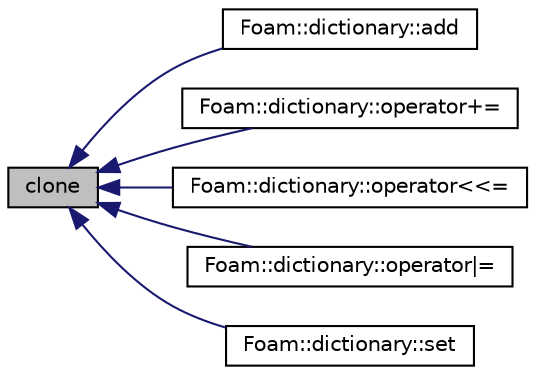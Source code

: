 digraph "clone"
{
  bgcolor="transparent";
  edge [fontname="Helvetica",fontsize="10",labelfontname="Helvetica",labelfontsize="10"];
  node [fontname="Helvetica",fontsize="10",shape=record];
  rankdir="LR";
  Node1 [label="clone",height=0.2,width=0.4,color="black", fillcolor="grey75", style="filled" fontcolor="black"];
  Node1 -> Node2 [dir="back",color="midnightblue",fontsize="10",style="solid",fontname="Helvetica"];
  Node2 [label="Foam::dictionary::add",height=0.2,width=0.4,color="black",URL="$classFoam_1_1dictionary.html#a8b4e8b6b13da604859f73bf2913408f3",tooltip="Add a word entry. "];
  Node1 -> Node3 [dir="back",color="midnightblue",fontsize="10",style="solid",fontname="Helvetica"];
  Node3 [label="Foam::dictionary::operator+=",height=0.2,width=0.4,color="black",URL="$classFoam_1_1dictionary.html#afc815c88289bf5d0b165f4bb3ffecc94",tooltip="Include entries from the given dictionary. "];
  Node1 -> Node4 [dir="back",color="midnightblue",fontsize="10",style="solid",fontname="Helvetica"];
  Node4 [label="Foam::dictionary::operator\<\<=",height=0.2,width=0.4,color="black",URL="$classFoam_1_1dictionary.html#a3e5b4aaf8240be5c893b54ab2b0d183a",tooltip="Unconditionally include entries from the given dictionary. "];
  Node1 -> Node5 [dir="back",color="midnightblue",fontsize="10",style="solid",fontname="Helvetica"];
  Node5 [label="Foam::dictionary::operator\|=",height=0.2,width=0.4,color="black",URL="$classFoam_1_1dictionary.html#a75be6dac0d1a05f27707bd6236311478",tooltip="Conditionally include entries from the given dictionary. "];
  Node1 -> Node6 [dir="back",color="midnightblue",fontsize="10",style="solid",fontname="Helvetica"];
  Node6 [label="Foam::dictionary::set",height=0.2,width=0.4,color="black",URL="$classFoam_1_1dictionary.html#aa4fed04723135ed277cb9a11c143d20d",tooltip="Assign a dictionary entry, overwriting any existing entry. "];
}
